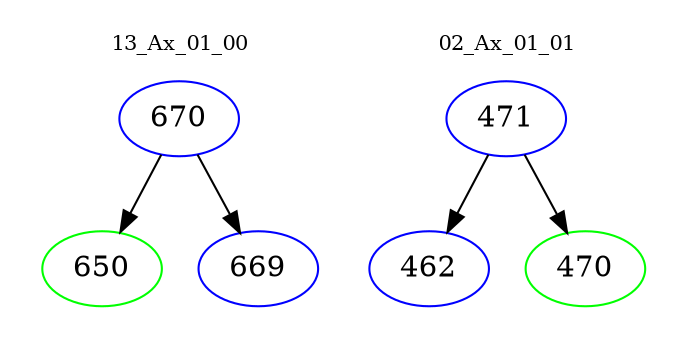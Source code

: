 digraph{
subgraph cluster_0 {
color = white
label = "13_Ax_01_00";
fontsize=10;
T0_670 [label="670", color="blue"]
T0_670 -> T0_650 [color="black"]
T0_650 [label="650", color="green"]
T0_670 -> T0_669 [color="black"]
T0_669 [label="669", color="blue"]
}
subgraph cluster_1 {
color = white
label = "02_Ax_01_01";
fontsize=10;
T1_471 [label="471", color="blue"]
T1_471 -> T1_462 [color="black"]
T1_462 [label="462", color="blue"]
T1_471 -> T1_470 [color="black"]
T1_470 [label="470", color="green"]
}
}
